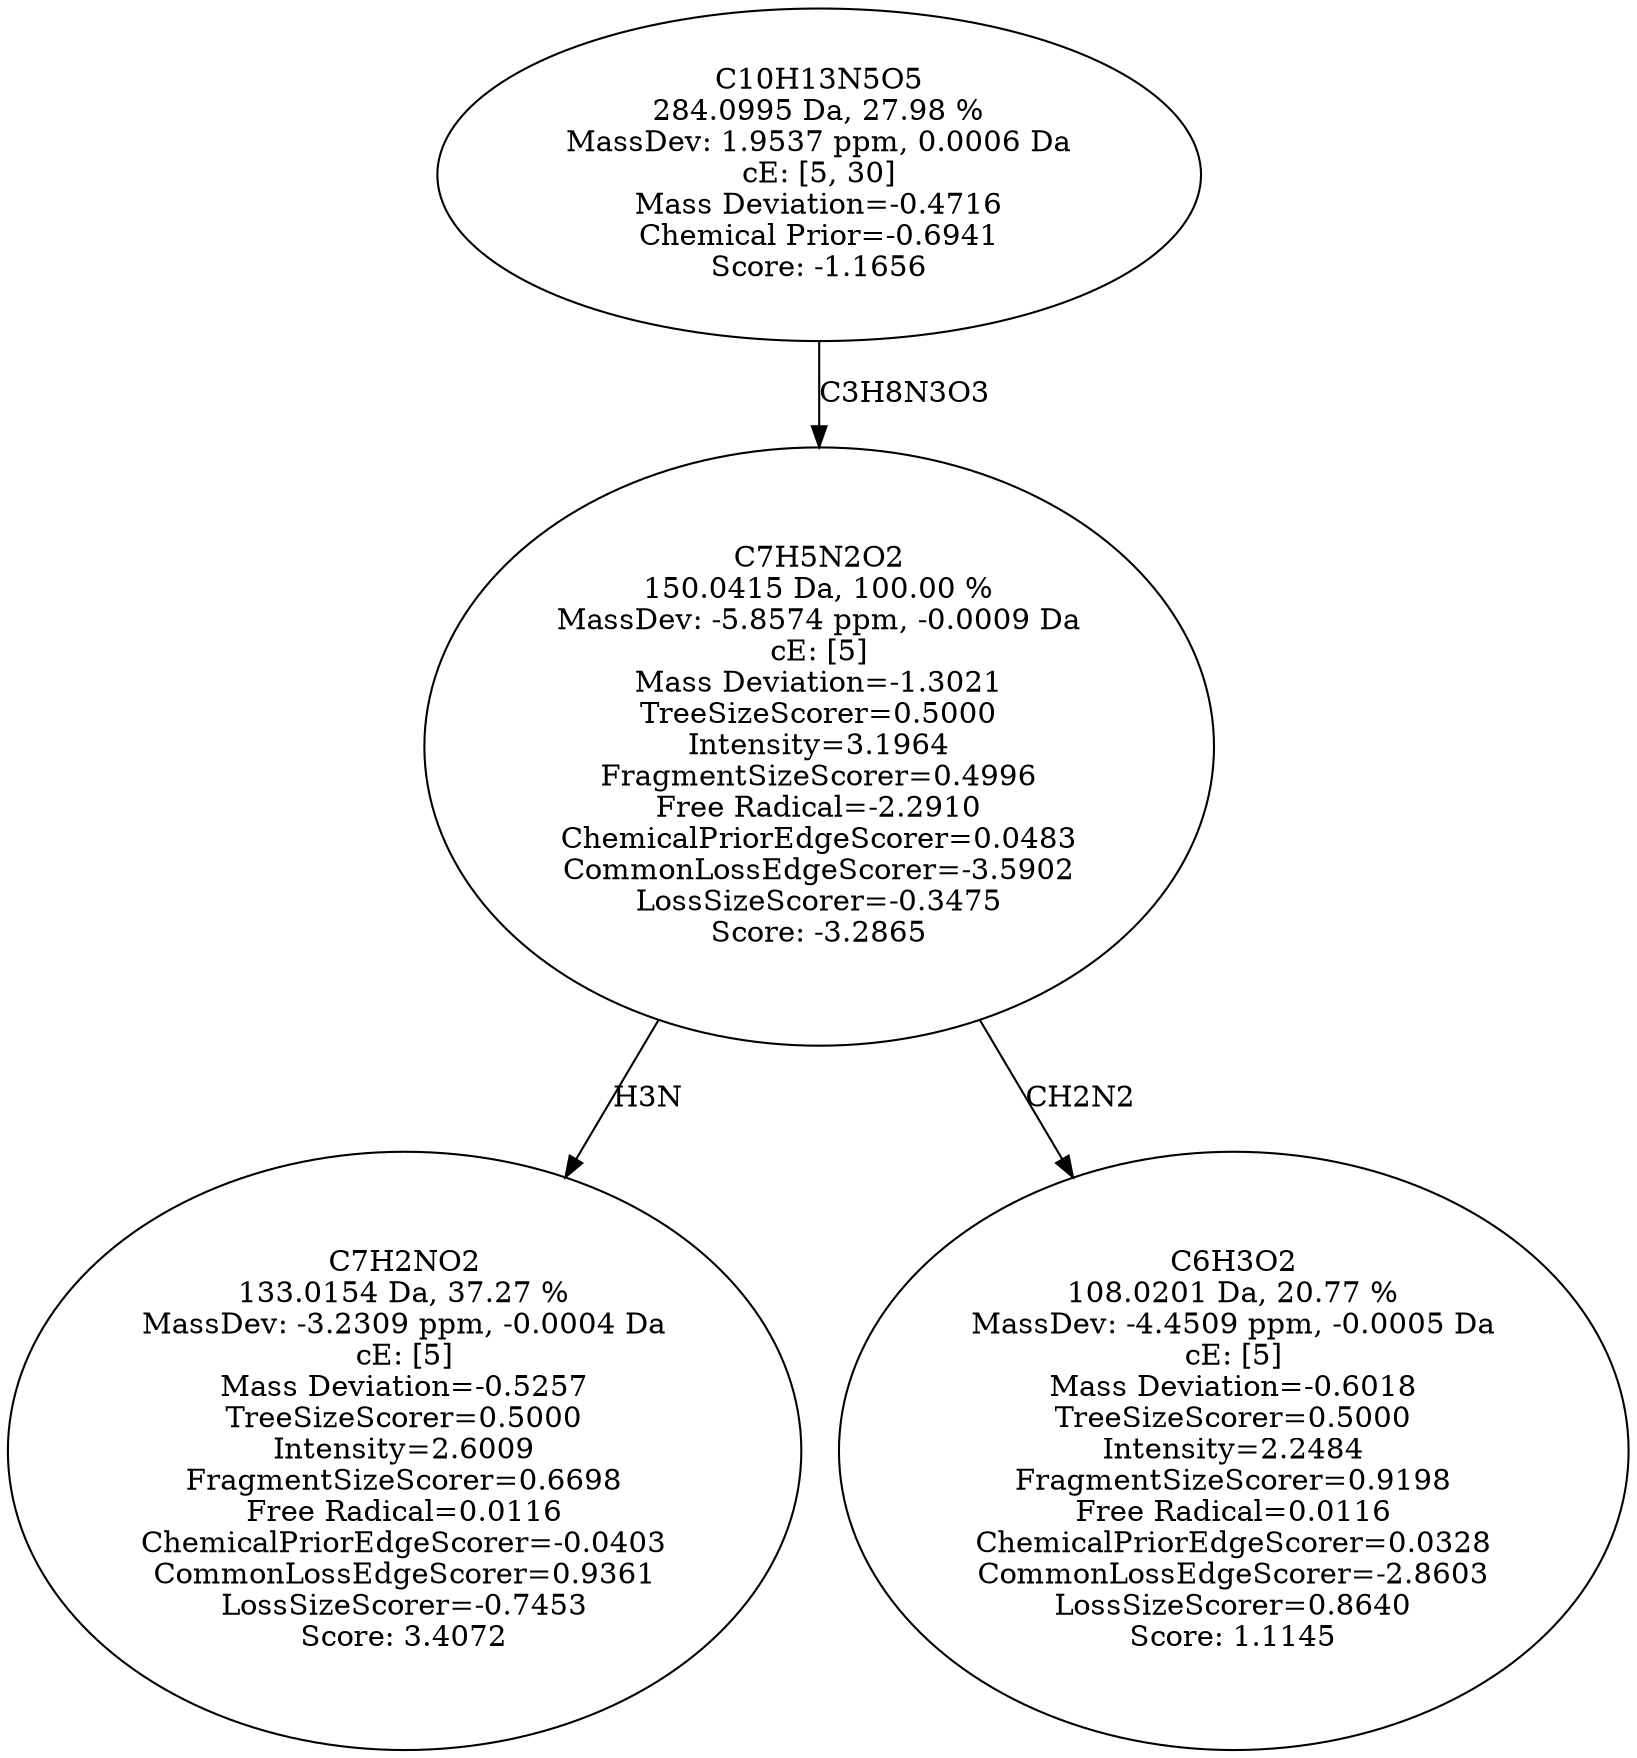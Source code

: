 strict digraph {
v1 [label="C7H2NO2\n133.0154 Da, 37.27 %\nMassDev: -3.2309 ppm, -0.0004 Da\ncE: [5]\nMass Deviation=-0.5257\nTreeSizeScorer=0.5000\nIntensity=2.6009\nFragmentSizeScorer=0.6698\nFree Radical=0.0116\nChemicalPriorEdgeScorer=-0.0403\nCommonLossEdgeScorer=0.9361\nLossSizeScorer=-0.7453\nScore: 3.4072"];
v2 [label="C6H3O2\n108.0201 Da, 20.77 %\nMassDev: -4.4509 ppm, -0.0005 Da\ncE: [5]\nMass Deviation=-0.6018\nTreeSizeScorer=0.5000\nIntensity=2.2484\nFragmentSizeScorer=0.9198\nFree Radical=0.0116\nChemicalPriorEdgeScorer=0.0328\nCommonLossEdgeScorer=-2.8603\nLossSizeScorer=0.8640\nScore: 1.1145"];
v3 [label="C7H5N2O2\n150.0415 Da, 100.00 %\nMassDev: -5.8574 ppm, -0.0009 Da\ncE: [5]\nMass Deviation=-1.3021\nTreeSizeScorer=0.5000\nIntensity=3.1964\nFragmentSizeScorer=0.4996\nFree Radical=-2.2910\nChemicalPriorEdgeScorer=0.0483\nCommonLossEdgeScorer=-3.5902\nLossSizeScorer=-0.3475\nScore: -3.2865"];
v4 [label="C10H13N5O5\n284.0995 Da, 27.98 %\nMassDev: 1.9537 ppm, 0.0006 Da\ncE: [5, 30]\nMass Deviation=-0.4716\nChemical Prior=-0.6941\nScore: -1.1656"];
v3 -> v1 [label="H3N"];
v3 -> v2 [label="CH2N2"];
v4 -> v3 [label="C3H8N3O3"];
}